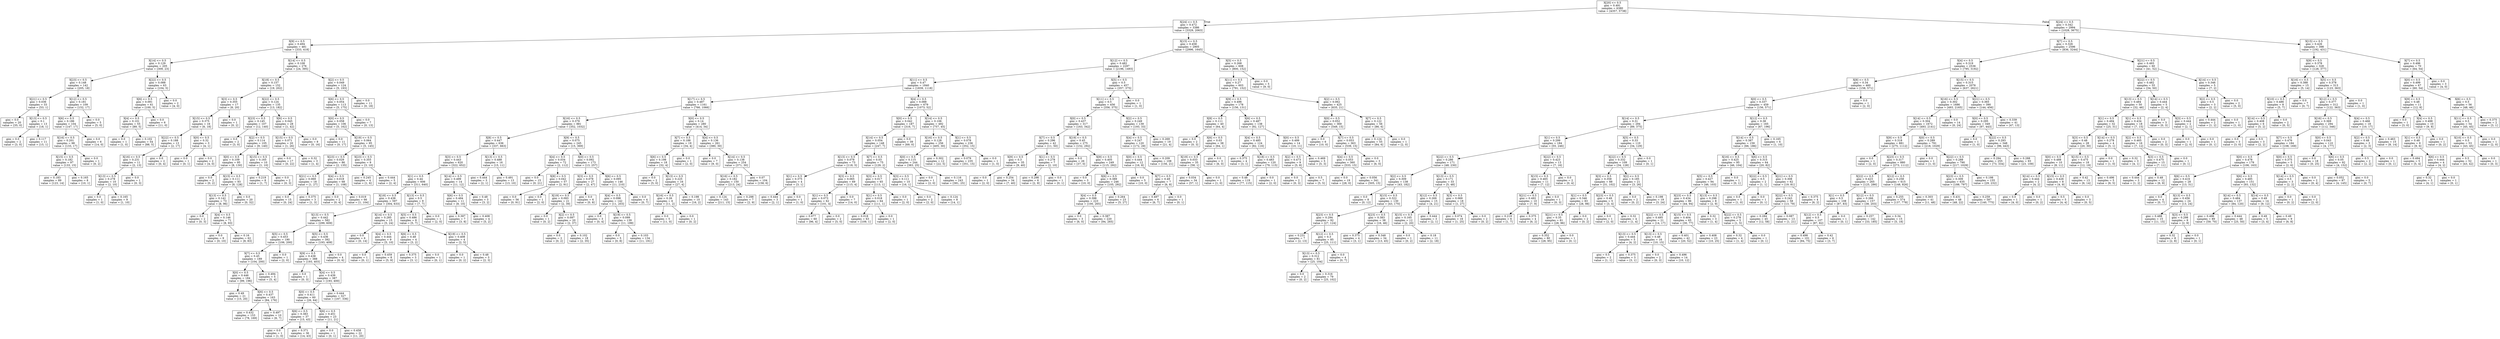 digraph Tree {
node [shape=box] ;
0 [label="X[20] <= 0.5\ngini = 0.491\nsamples = 6380\nvalue = [4357, 5738]"] ;
1 [label="X[24] <= 0.5\ngini = 0.472\nsamples = 3386\nvalue = [3329, 2063]"] ;
0 -> 1 [labeldistance=2.5, labelangle=45, headlabel="True"] ;
2 [label="X[9] <= 0.5\ngini = 0.494\nsamples = 481\nvalue = [333, 418]"] ;
1 -> 2 ;
3 [label="X[14] <= 0.5\ngini = 0.129\nsamples = 205\nvalue = [309, 23]"] ;
2 -> 3 ;
4 [label="X[23] <= 0.5\ngini = 0.148\nsamples = 142\nvalue = [205, 18]"] ;
3 -> 4 ;
5 [label="X[21] <= 0.5\ngini = 0.036\nsamples = 33\nvalue = [53, 1]"] ;
4 -> 5 ;
6 [label="gini = 0.0\nsamples = 20\nvalue = [35, 0]"] ;
5 -> 6 ;
7 [label="X[13] <= 0.5\ngini = 0.1\nsamples = 13\nvalue = [18, 1]"] ;
5 -> 7 ;
8 [label="gini = 0.0\nsamples = 2\nvalue = [3, 0]"] ;
7 -> 8 ;
9 [label="gini = 0.117\nsamples = 11\nvalue = [15, 1]"] ;
7 -> 9 ;
10 [label="X[12] <= 0.5\ngini = 0.181\nsamples = 109\nvalue = [152, 17]"] ;
4 -> 10 ;
11 [label="X[6] <= 0.5\ngini = 0.186\nsamples = 104\nvalue = [147, 17]"] ;
10 -> 11 ;
12 [label="X[16] <= 0.5\ngini = 0.201\nsamples = 98\nvalue = [133, 17]"] ;
11 -> 12 ;
13 [label="X[15] <= 0.5\ngini = 0.182\nsamples = 97\nvalue = [133, 15]"] ;
12 -> 13 ;
14 [label="gini = 0.183\nsamples = 89\nvalue = [123, 14]"] ;
13 -> 14 ;
15 [label="gini = 0.165\nsamples = 8\nvalue = [10, 1]"] ;
13 -> 15 ;
16 [label="gini = 0.0\nsamples = 1\nvalue = [0, 2]"] ;
12 -> 16 ;
17 [label="gini = 0.0\nsamples = 6\nvalue = [14, 0]"] ;
11 -> 17 ;
18 [label="gini = 0.0\nsamples = 5\nvalue = [5, 0]"] ;
10 -> 18 ;
19 [label="X[22] <= 0.5\ngini = 0.088\nsamples = 63\nvalue = [104, 5]"] ;
3 -> 19 ;
20 [label="X[6] <= 0.5\ngini = 0.091\nsamples = 61\nvalue = [100, 5]"] ;
19 -> 20 ;
21 [label="X[4] <= 0.5\ngini = 0.101\nsamples = 55\nvalue = [89, 5]"] ;
20 -> 21 ;
22 [label="gini = 0.0\nsamples = 1\nvalue = [1, 0]"] ;
21 -> 22 ;
23 [label="gini = 0.102\nsamples = 54\nvalue = [88, 5]"] ;
21 -> 23 ;
24 [label="gini = 0.0\nsamples = 6\nvalue = [11, 0]"] ;
20 -> 24 ;
25 [label="gini = 0.0\nsamples = 2\nvalue = [4, 0]"] ;
19 -> 25 ;
26 [label="X[14] <= 0.5\ngini = 0.108\nsamples = 276\nvalue = [24, 395]"] ;
2 -> 26 ;
27 [label="X[18] <= 0.5\ngini = 0.157\nsamples = 152\nvalue = [19, 202]"] ;
26 -> 27 ;
28 [label="X[3] <= 0.5\ngini = 0.355\nsamples = 17\nvalue = [6, 20]"] ;
27 -> 28 ;
29 [label="X[15] <= 0.5\ngini = 0.375\nsamples = 16\nvalue = [6, 18]"] ;
28 -> 29 ;
30 [label="X[22] <= 0.5\ngini = 0.188\nsamples = 13\nvalue = [2, 17]"] ;
29 -> 30 ;
31 [label="X[16] <= 0.5\ngini = 0.231\nsamples = 11\nvalue = [2, 13]"] ;
30 -> 31 ;
32 [label="X[13] <= 0.5\ngini = 0.278\nsamples = 10\nvalue = [2, 10]"] ;
31 -> 32 ;
33 [label="gini = 0.0\nsamples = 1\nvalue = [1, 0]"] ;
32 -> 33 ;
34 [label="gini = 0.165\nsamples = 9\nvalue = [1, 10]"] ;
32 -> 34 ;
35 [label="gini = 0.0\nsamples = 1\nvalue = [0, 3]"] ;
31 -> 35 ;
36 [label="gini = 0.0\nsamples = 2\nvalue = [0, 4]"] ;
30 -> 36 ;
37 [label="X[0] <= 0.5\ngini = 0.32\nsamples = 3\nvalue = [4, 1]"] ;
29 -> 37 ;
38 [label="gini = 0.0\nsamples = 1\nvalue = [0, 1]"] ;
37 -> 38 ;
39 [label="gini = 0.0\nsamples = 2\nvalue = [4, 0]"] ;
37 -> 39 ;
40 [label="gini = 0.0\nsamples = 1\nvalue = [0, 2]"] ;
28 -> 40 ;
41 [label="X[22] <= 0.5\ngini = 0.124\nsamples = 135\nvalue = [13, 182]"] ;
27 -> 41 ;
42 [label="X[23] <= 0.5\ngini = 0.145\nsamples = 107\nvalue = [12, 140]"] ;
41 -> 42 ;
43 [label="gini = 0.0\nsamples = 2\nvalue = [3, 0]"] ;
42 -> 43 ;
44 [label="X[2] <= 0.5\ngini = 0.114\nsamples = 105\nvalue = [9, 140]"] ;
42 -> 44 ;
45 [label="X[0] <= 0.5\ngini = 0.109\nsamples = 95\nvalue = [8, 130]"] ;
44 -> 45 ;
46 [label="gini = 0.0\nsamples = 2\nvalue = [0, 2]"] ;
45 -> 46 ;
47 [label="X[15] <= 0.5\ngini = 0.111\nsamples = 93\nvalue = [8, 128]"] ;
45 -> 47 ;
48 [label="X[13] <= 0.5\ngini = 0.142\nsamples = 73\nvalue = [8, 96]"] ;
47 -> 48 ;
49 [label="gini = 0.0\nsamples = 2\nvalue = [0, 3]"] ;
48 -> 49 ;
50 [label="X[4] <= 0.5\ngini = 0.146\nsamples = 71\nvalue = [8, 93]"] ;
48 -> 50 ;
51 [label="gini = 0.0\nsamples = 9\nvalue = [0, 10]"] ;
50 -> 51 ;
52 [label="gini = 0.16\nsamples = 62\nvalue = [8, 83]"] ;
50 -> 52 ;
53 [label="gini = 0.0\nsamples = 20\nvalue = [0, 32]"] ;
47 -> 53 ;
54 [label="X[15] <= 0.5\ngini = 0.165\nsamples = 10\nvalue = [1, 10]"] ;
44 -> 54 ;
55 [label="gini = 0.219\nsamples = 8\nvalue = [1, 7]"] ;
54 -> 55 ;
56 [label="gini = 0.0\nsamples = 2\nvalue = [0, 3]"] ;
54 -> 56 ;
57 [label="X[6] <= 0.5\ngini = 0.045\nsamples = 28\nvalue = [1, 42]"] ;
41 -> 57 ;
58 [label="X[15] <= 0.5\ngini = 0.071\nsamples = 20\nvalue = [1, 26]"] ;
57 -> 58 ;
59 [label="gini = 0.0\nsamples = 17\nvalue = [0, 22]"] ;
58 -> 59 ;
60 [label="gini = 0.32\nsamples = 3\nvalue = [1, 4]"] ;
58 -> 60 ;
61 [label="gini = 0.0\nsamples = 8\nvalue = [0, 16]"] ;
57 -> 61 ;
62 [label="X[2] <= 0.5\ngini = 0.049\nsamples = 124\nvalue = [5, 193]"] ;
26 -> 62 ;
63 [label="X[6] <= 0.5\ngini = 0.054\nsamples = 113\nvalue = [5, 175]"] ;
62 -> 63 ;
64 [label="X[0] <= 0.5\ngini = 0.058\nsamples = 106\nvalue = [5, 162]"] ;
63 -> 64 ;
65 [label="gini = 0.0\nsamples = 11\nvalue = [0, 17]"] ;
64 -> 65 ;
66 [label="X[19] <= 0.5\ngini = 0.064\nsamples = 95\nvalue = [5, 145]"] ;
64 -> 66 ;
67 [label="X[23] <= 0.5\ngini = 0.029\nsamples = 86\nvalue = [2, 135]"] ;
66 -> 67 ;
68 [label="X[21] <= 0.5\ngini = 0.069\nsamples = 18\nvalue = [1, 27]"] ;
67 -> 68 ;
69 [label="gini = 0.0\nsamples = 15\nvalue = [0, 24]"] ;
68 -> 69 ;
70 [label="gini = 0.375\nsamples = 3\nvalue = [1, 3]"] ;
68 -> 70 ;
71 [label="X[4] <= 0.5\ngini = 0.018\nsamples = 68\nvalue = [1, 108]"] ;
67 -> 71 ;
72 [label="gini = 0.0\nsamples = 2\nvalue = [0, 4]"] ;
71 -> 72 ;
73 [label="gini = 0.019\nsamples = 66\nvalue = [1, 104]"] ;
71 -> 73 ;
74 [label="X[23] <= 0.5\ngini = 0.355\nsamples = 9\nvalue = [3, 10]"] ;
66 -> 74 ;
75 [label="gini = 0.245\nsamples = 4\nvalue = [1, 6]"] ;
74 -> 75 ;
76 [label="gini = 0.444\nsamples = 5\nvalue = [2, 4]"] ;
74 -> 76 ;
77 [label="gini = 0.0\nsamples = 7\nvalue = [0, 13]"] ;
63 -> 77 ;
78 [label="gini = 0.0\nsamples = 11\nvalue = [0, 18]"] ;
62 -> 78 ;
79 [label="X[15] <= 0.5\ngini = 0.458\nsamples = 2905\nvalue = [2996, 1645]"] ;
1 -> 79 ;
80 [label="X[12] <= 0.5\ngini = 0.482\nsamples = 2297\nvalue = [2196, 1493]"] ;
79 -> 80 ;
81 [label="X[11] <= 0.5\ngini = 0.47\nsamples = 1840\nvalue = [1839, 1118]"] ;
80 -> 81 ;
82 [label="X[17] <= 0.5\ngini = 0.487\nsamples = 1161\nvalue = [766, 1066]"] ;
81 -> 82 ;
83 [label="X[16] <= 0.5\ngini = 0.379\nsamples = 881\nvalue = [352, 1032]"] ;
82 -> 83 ;
84 [label="X[8] <= 0.5\ngini = 0.447\nsamples = 636\nvalue = [337, 663]"] ;
83 -> 84 ;
85 [label="X[3] <= 0.5\ngini = 0.443\nsamples = 620\nvalue = [322, 652]"] ;
84 -> 85 ;
86 [label="X[1] <= 0.5\ngini = 0.44\nsamples = 606\nvalue = [311, 640]"] ;
85 -> 86 ;
87 [label="X[18] <= 0.5\ngini = 0.438\nsamples = 597\nvalue = [304, 633]"] ;
86 -> 87 ;
88 [label="X[13] <= 0.5\ngini = 0.442\nsamples = 582\nvalue = [299, 609]"] ;
87 -> 88 ;
89 [label="X[5] <= 0.5\ngini = 0.453\nsamples = 190\nvalue = [106, 200]"] ;
88 -> 89 ;
90 [label="X[7] <= 0.5\ngini = 0.45\nsamples = 189\nvalue = [104, 200]"] ;
89 -> 90 ;
91 [label="X[0] <= 0.5\ngini = 0.446\nsamples = 184\nvalue = [99, 196]"] ;
90 -> 91 ;
92 [label="gini = 0.49\nsamples = 21\nvalue = [15, 20]"] ;
91 -> 92 ;
93 [label="X[6] <= 0.5\ngini = 0.437\nsamples = 163\nvalue = [84, 176]"] ;
91 -> 93 ;
94 [label="gini = 0.432\nsamples = 153\nvalue = [78, 169]"] ;
93 -> 94 ;
95 [label="gini = 0.497\nsamples = 10\nvalue = [6, 7]"] ;
93 -> 95 ;
96 [label="gini = 0.494\nsamples = 5\nvalue = [5, 4]"] ;
90 -> 96 ;
97 [label="gini = 0.0\nsamples = 1\nvalue = [2, 0]"] ;
89 -> 97 ;
98 [label="X[5] <= 0.5\ngini = 0.436\nsamples = 392\nvalue = [193, 409]"] ;
88 -> 98 ;
99 [label="X[9] <= 0.5\ngini = 0.438\nsamples = 388\nvalue = [193, 403]"] ;
98 -> 99 ;
100 [label="gini = 0.0\nsamples = 1\nvalue = [0, 3]"] ;
99 -> 100 ;
101 [label="X[4] <= 0.5\ngini = 0.439\nsamples = 387\nvalue = [193, 400]"] ;
99 -> 101 ;
102 [label="X[0] <= 0.5\ngini = 0.411\nsamples = 60\nvalue = [26, 64]"] ;
101 -> 102 ;
103 [label="X[6] <= 0.5\ngini = 0.383\nsamples = 37\nvalue = [15, 43]"] ;
102 -> 103 ;
104 [label="gini = 0.0\nsamples = 1\nvalue = [1, 0]"] ;
103 -> 104 ;
105 [label="gini = 0.371\nsamples = 36\nvalue = [14, 43]"] ;
103 -> 105 ;
106 [label="X[6] <= 0.5\ngini = 0.451\nsamples = 23\nvalue = [11, 21]"] ;
102 -> 106 ;
107 [label="gini = 0.0\nsamples = 1\nvalue = [0, 1]"] ;
106 -> 107 ;
108 [label="gini = 0.458\nsamples = 22\nvalue = [11, 20]"] ;
106 -> 108 ;
109 [label="gini = 0.444\nsamples = 327\nvalue = [167, 336]"] ;
101 -> 109 ;
110 [label="gini = 0.0\nsamples = 4\nvalue = [0, 6]"] ;
98 -> 110 ;
111 [label="X[14] <= 0.5\ngini = 0.285\nsamples = 15\nvalue = [5, 24]"] ;
87 -> 111 ;
112 [label="gini = 0.0\nsamples = 6\nvalue = [0, 14]"] ;
111 -> 112 ;
113 [label="X[4] <= 0.5\ngini = 0.444\nsamples = 9\nvalue = [5, 10]"] ;
111 -> 113 ;
114 [label="gini = 0.0\nsamples = 1\nvalue = [0, 1]"] ;
113 -> 114 ;
115 [label="gini = 0.459\nsamples = 8\nvalue = [5, 9]"] ;
113 -> 115 ;
116 [label="X[13] <= 0.5\ngini = 0.5\nsamples = 9\nvalue = [7, 7]"] ;
86 -> 116 ;
117 [label="X[5] <= 0.5\ngini = 0.486\nsamples = 8\nvalue = [5, 7]"] ;
116 -> 117 ;
118 [label="X[6] <= 0.5\ngini = 0.48\nsamples = 4\nvalue = [3, 2]"] ;
117 -> 118 ;
119 [label="gini = 0.375\nsamples = 3\nvalue = [3, 1]"] ;
118 -> 119 ;
120 [label="gini = 0.0\nsamples = 1\nvalue = [0, 1]"] ;
118 -> 120 ;
121 [label="X[19] <= 0.5\ngini = 0.408\nsamples = 4\nvalue = [2, 5]"] ;
117 -> 121 ;
122 [label="gini = 0.0\nsamples = 1\nvalue = [0, 2]"] ;
121 -> 122 ;
123 [label="gini = 0.48\nsamples = 3\nvalue = [2, 3]"] ;
121 -> 123 ;
124 [label="gini = 0.0\nsamples = 1\nvalue = [2, 0]"] ;
116 -> 124 ;
125 [label="X[14] <= 0.5\ngini = 0.499\nsamples = 14\nvalue = [11, 12]"] ;
85 -> 125 ;
126 [label="X[6] <= 0.5\ngini = 0.494\nsamples = 11\nvalue = [8, 10]"] ;
125 -> 126 ;
127 [label="gini = 0.397\nsamples = 7\nvalue = [3, 8]"] ;
126 -> 127 ;
128 [label="gini = 0.408\nsamples = 4\nvalue = [5, 2]"] ;
126 -> 128 ;
129 [label="gini = 0.48\nsamples = 3\nvalue = [3, 2]"] ;
125 -> 129 ;
130 [label="X[13] <= 0.5\ngini = 0.488\nsamples = 16\nvalue = [15, 11]"] ;
84 -> 130 ;
131 [label="gini = 0.444\nsamples = 3\nvalue = [2, 1]"] ;
130 -> 131 ;
132 [label="gini = 0.491\nsamples = 13\nvalue = [13, 10]"] ;
130 -> 132 ;
133 [label="X[9] <= 0.5\ngini = 0.075\nsamples = 245\nvalue = [15, 369]"] ;
83 -> 133 ;
134 [label="X[4] <= 0.5\ngini = 0.034\nsamples = 72\nvalue = [2, 112]"] ;
133 -> 134 ;
135 [label="gini = 0.0\nsamples = 15\nvalue = [0, 21]"] ;
134 -> 135 ;
136 [label="X[8] <= 0.5\ngini = 0.042\nsamples = 57\nvalue = [2, 91]"] ;
134 -> 136 ;
137 [label="gini = 0.0\nsamples = 56\nvalue = [0, 91]"] ;
136 -> 137 ;
138 [label="gini = 0.0\nsamples = 1\nvalue = [2, 0]"] ;
136 -> 138 ;
139 [label="X[0] <= 0.5\ngini = 0.092\nsamples = 173\nvalue = [13, 257]"] ;
133 -> 139 ;
140 [label="X[3] <= 0.5\ngini = 0.078\nsamples = 27\nvalue = [2, 47]"] ;
139 -> 140 ;
141 [label="X[19] <= 0.5\ngini = 0.093\nsamples = 21\nvalue = [2, 39]"] ;
140 -> 141 ;
142 [label="gini = 0.0\nsamples = 1\nvalue = [0, 2]"] ;
141 -> 142 ;
143 [label="X[2] <= 0.5\ngini = 0.097\nsamples = 20\nvalue = [2, 37]"] ;
141 -> 143 ;
144 [label="gini = 0.0\nsamples = 2\nvalue = [0, 2]"] ;
143 -> 144 ;
145 [label="gini = 0.102\nsamples = 18\nvalue = [2, 35]"] ;
143 -> 145 ;
146 [label="gini = 0.0\nsamples = 6\nvalue = [0, 8]"] ;
140 -> 146 ;
147 [label="X[6] <= 0.5\ngini = 0.095\nsamples = 146\nvalue = [11, 210]"] ;
139 -> 147 ;
148 [label="X[4] <= 0.5\ngini = 0.098\nsamples = 142\nvalue = [11, 203]"] ;
147 -> 148 ;
149 [label="gini = 0.0\nsamples = 3\nvalue = [0, 4]"] ;
148 -> 149 ;
150 [label="X[19] <= 0.5\ngini = 0.099\nsamples = 139\nvalue = [11, 199]"] ;
148 -> 150 ;
151 [label="gini = 0.0\nsamples = 5\nvalue = [0, 8]"] ;
150 -> 151 ;
152 [label="gini = 0.103\nsamples = 134\nvalue = [11, 191]"] ;
150 -> 152 ;
153 [label="gini = 0.0\nsamples = 4\nvalue = [0, 7]"] ;
147 -> 153 ;
154 [label="X[0] <= 0.5\ngini = 0.14\nsamples = 280\nvalue = [414, 34]"] ;
82 -> 154 ;
155 [label="X[7] <= 0.5\ngini = 0.188\nsamples = 19\nvalue = [34, 4]"] ;
154 -> 155 ;
156 [label="X[6] <= 0.5\ngini = 0.198\nsamples = 18\nvalue = [32, 4]"] ;
155 -> 156 ;
157 [label="gini = 0.0\nsamples = 2\nvalue = [5, 0]"] ;
156 -> 157 ;
158 [label="X[13] <= 0.5\ngini = 0.225\nsamples = 16\nvalue = [27, 4]"] ;
156 -> 158 ;
159 [label="X[16] <= 0.5\ngini = 0.26\nsamples = 6\nvalue = [11, 2]"] ;
158 -> 159 ;
160 [label="gini = 0.0\nsamples = 5\nvalue = [11, 0]"] ;
159 -> 160 ;
161 [label="gini = 0.0\nsamples = 1\nvalue = [0, 2]"] ;
159 -> 161 ;
162 [label="gini = 0.198\nsamples = 10\nvalue = [16, 2]"] ;
158 -> 162 ;
163 [label="gini = 0.0\nsamples = 1\nvalue = [2, 0]"] ;
155 -> 163 ;
164 [label="X[4] <= 0.5\ngini = 0.136\nsamples = 261\nvalue = [380, 30]"] ;
154 -> 164 ;
165 [label="gini = 0.0\nsamples = 7\nvalue = [9, 0]"] ;
164 -> 165 ;
166 [label="X[14] <= 0.5\ngini = 0.138\nsamples = 254\nvalue = [371, 30]"] ;
164 -> 166 ;
167 [label="X[16] <= 0.5\ngini = 0.182\nsamples = 150\nvalue = [213, 24]"] ;
166 -> 167 ;
168 [label="gini = 0.124\nsamples = 143\nvalue = [211, 15]"] ;
167 -> 168 ;
169 [label="gini = 0.298\nsamples = 7\nvalue = [2, 9]"] ;
167 -> 169 ;
170 [label="gini = 0.07\nsamples = 104\nvalue = [158, 6]"] ;
166 -> 170 ;
171 [label="X[4] <= 0.5\ngini = 0.088\nsamples = 679\nvalue = [1073, 52]"] ;
81 -> 171 ;
172 [label="X[0] <= 0.5\ngini = 0.042\nsamples = 187\nvalue = [316, 7]"] ;
171 -> 172 ;
173 [label="X[14] <= 0.5\ngini = 0.054\nsamples = 148\nvalue = [247, 7]"] ;
172 -> 173 ;
174 [label="X[13] <= 0.5\ngini = 0.078\nsamples = 73\nvalue = [118, 5]"] ;
173 -> 174 ;
175 [label="X[1] <= 0.5\ngini = 0.375\nsamples = 4\nvalue = [3, 1]"] ;
174 -> 175 ;
176 [label="gini = 0.444\nsamples = 3\nvalue = [2, 1]"] ;
175 -> 176 ;
177 [label="gini = 0.0\nsamples = 1\nvalue = [1, 0]"] ;
175 -> 177 ;
178 [label="X[3] <= 0.5\ngini = 0.065\nsamples = 69\nvalue = [115, 4]"] ;
174 -> 178 ;
179 [label="X[1] <= 0.5\ngini = 0.073\nsamples = 62\nvalue = [101, 4]"] ;
178 -> 179 ;
180 [label="gini = 0.077\nsamples = 60\nvalue = [96, 4]"] ;
179 -> 180 ;
181 [label="gini = 0.0\nsamples = 2\nvalue = [5, 0]"] ;
179 -> 181 ;
182 [label="gini = 0.0\nsamples = 7\nvalue = [14, 0]"] ;
178 -> 182 ;
183 [label="X[7] <= 0.5\ngini = 0.03\nsamples = 75\nvalue = [129, 2]"] ;
173 -> 183 ;
184 [label="X[3] <= 0.5\ngini = 0.017\nsamples = 65\nvalue = [113, 1]"] ;
183 -> 184 ;
185 [label="X[1] <= 0.5\ngini = 0.018\nsamples = 64\nvalue = [111, 1]"] ;
184 -> 185 ;
186 [label="gini = 0.018\nsamples = 63\nvalue = [109, 1]"] ;
185 -> 186 ;
187 [label="gini = 0.0\nsamples = 1\nvalue = [2, 0]"] ;
185 -> 187 ;
188 [label="gini = 0.0\nsamples = 1\nvalue = [2, 0]"] ;
184 -> 188 ;
189 [label="X[3] <= 0.5\ngini = 0.111\nsamples = 10\nvalue = [16, 1]"] ;
183 -> 189 ;
190 [label="gini = 0.0\nsamples = 2\nvalue = [2, 0]"] ;
189 -> 190 ;
191 [label="gini = 0.124\nsamples = 8\nvalue = [14, 1]"] ;
189 -> 191 ;
192 [label="gini = 0.0\nsamples = 39\nvalue = [69, 0]"] ;
172 -> 192 ;
193 [label="X[14] <= 0.5\ngini = 0.106\nsamples = 492\nvalue = [757, 45]"] ;
171 -> 193 ;
194 [label="X[16] <= 0.5\ngini = 0.128\nsamples = 256\nvalue = [405, 30]"] ;
193 -> 194 ;
195 [label="X[0] <= 0.5\ngini = 0.115\nsamples = 244\nvalue = [383, 25]"] ;
194 -> 195 ;
196 [label="gini = 0.0\nsamples = 1\nvalue = [2, 0]"] ;
195 -> 196 ;
197 [label="gini = 0.116\nsamples = 243\nvalue = [381, 25]"] ;
195 -> 197 ;
198 [label="gini = 0.302\nsamples = 12\nvalue = [22, 5]"] ;
194 -> 198 ;
199 [label="X[1] <= 0.5\ngini = 0.078\nsamples = 236\nvalue = [352, 15]"] ;
193 -> 199 ;
200 [label="gini = 0.079\nsamples = 235\nvalue = [351, 15]"] ;
199 -> 200 ;
201 [label="gini = 0.0\nsamples = 1\nvalue = [1, 0]"] ;
199 -> 201 ;
202 [label="X[5] <= 0.5\ngini = 0.5\nsamples = 457\nvalue = [357, 375]"] ;
80 -> 202 ;
203 [label="X[11] <= 0.5\ngini = 0.5\nsamples = 456\nvalue = [356, 375]"] ;
202 -> 203 ;
204 [label="X[0] <= 0.5\ngini = 0.437\nsamples = 317\nvalue = [163, 342]"] ;
203 -> 204 ;
205 [label="X[7] <= 0.5\ngini = 0.296\nsamples = 42\nvalue = [11, 50]"] ;
204 -> 205 ;
206 [label="X[9] <= 0.5\ngini = 0.3\nsamples = 35\nvalue = [9, 40]"] ;
205 -> 206 ;
207 [label="gini = 0.0\nsamples = 1\nvalue = [2, 0]"] ;
206 -> 207 ;
208 [label="gini = 0.254\nsamples = 34\nvalue = [7, 40]"] ;
206 -> 208 ;
209 [label="X[1] <= 0.5\ngini = 0.278\nsamples = 7\nvalue = [2, 10]"] ;
205 -> 209 ;
210 [label="gini = 0.298\nsamples = 6\nvalue = [2, 9]"] ;
209 -> 210 ;
211 [label="gini = 0.0\nsamples = 1\nvalue = [0, 1]"] ;
209 -> 211 ;
212 [label="X[19] <= 0.5\ngini = 0.45\nsamples = 275\nvalue = [152, 292]"] ;
204 -> 212 ;
213 [label="gini = 0.0\nsamples = 26\nvalue = [37, 0]"] ;
212 -> 213 ;
214 [label="X[9] <= 0.5\ngini = 0.405\nsamples = 249\nvalue = [115, 292]"] ;
212 -> 214 ;
215 [label="gini = 0.0\nsamples = 3\nvalue = [10, 0]"] ;
214 -> 215 ;
216 [label="X[6] <= 0.5\ngini = 0.389\nsamples = 246\nvalue = [105, 292]"] ;
214 -> 216 ;
217 [label="X[4] <= 0.5\ngini = 0.398\nsamples = 223\nvalue = [100, 265]"] ;
216 -> 217 ;
218 [label="gini = 0.0\nsamples = 3\nvalue = [6, 0]"] ;
217 -> 218 ;
219 [label="gini = 0.387\nsamples = 220\nvalue = [94, 265]"] ;
217 -> 219 ;
220 [label="gini = 0.264\nsamples = 23\nvalue = [5, 27]"] ;
216 -> 220 ;
221 [label="X[2] <= 0.5\ngini = 0.249\nsamples = 139\nvalue = [193, 33]"] ;
203 -> 221 ;
222 [label="X[4] <= 0.5\ngini = 0.247\nsamples = 120\nvalue = [172, 29]"] ;
221 -> 222 ;
223 [label="X[0] <= 0.5\ngini = 0.444\nsamples = 12\nvalue = [16, 8]"] ;
222 -> 223 ;
224 [label="gini = 0.0\nsamples = 5\nvalue = [10, 0]"] ;
223 -> 224 ;
225 [label="X[7] <= 0.5\ngini = 0.49\nsamples = 7\nvalue = [6, 8]"] ;
223 -> 225 ;
226 [label="gini = 0.497\nsamples = 6\nvalue = [6, 7]"] ;
225 -> 226 ;
227 [label="gini = 0.0\nsamples = 1\nvalue = [0, 1]"] ;
225 -> 227 ;
228 [label="gini = 0.209\nsamples = 108\nvalue = [156, 21]"] ;
222 -> 228 ;
229 [label="gini = 0.269\nsamples = 19\nvalue = [21, 4]"] ;
221 -> 229 ;
230 [label="gini = 0.0\nsamples = 1\nvalue = [1, 0]"] ;
202 -> 230 ;
231 [label="X[5] <= 0.5\ngini = 0.268\nsamples = 608\nvalue = [800, 152]"] ;
79 -> 231 ;
232 [label="X[11] <= 0.5\ngini = 0.27\nsamples = 603\nvalue = [791, 152]"] ;
231 -> 232 ;
233 [label="X[9] <= 0.5\ngini = 0.496\nsamples = 178\nvalue = [156, 131]"] ;
232 -> 233 ;
234 [label="X[8] <= 0.5\ngini = 0.111\nsamples = 40\nvalue = [64, 4]"] ;
233 -> 234 ;
235 [label="gini = 0.0\nsamples = 2\nvalue = [0, 3]"] ;
234 -> 235 ;
236 [label="X[6] <= 0.5\ngini = 0.03\nsamples = 38\nvalue = [64, 1]"] ;
234 -> 236 ;
237 [label="X[19] <= 0.5\ngini = 0.033\nsamples = 35\nvalue = [58, 1]"] ;
236 -> 237 ;
238 [label="gini = 0.034\nsamples = 34\nvalue = [57, 1]"] ;
237 -> 238 ;
239 [label="gini = 0.0\nsamples = 1\nvalue = [1, 0]"] ;
237 -> 239 ;
240 [label="gini = 0.0\nsamples = 3\nvalue = [6, 0]"] ;
236 -> 240 ;
241 [label="X[6] <= 0.5\ngini = 0.487\nsamples = 138\nvalue = [92, 127]"] ;
233 -> 241 ;
242 [label="X[4] <= 0.5\ngini = 0.485\nsamples = 124\nvalue = [82, 116]"] ;
241 -> 242 ;
243 [label="gini = 0.375\nsamples = 4\nvalue = [3, 1]"] ;
242 -> 243 ;
244 [label="X[18] <= 0.5\ngini = 0.483\nsamples = 120\nvalue = [79, 115]"] ;
242 -> 244 ;
245 [label="gini = 0.48\nsamples = 119\nvalue = [77, 115]"] ;
244 -> 245 ;
246 [label="gini = 0.0\nsamples = 1\nvalue = [2, 0]"] ;
244 -> 246 ;
247 [label="X[0] <= 0.5\ngini = 0.499\nsamples = 14\nvalue = [10, 11]"] ;
241 -> 247 ;
248 [label="X[2] <= 0.5\ngini = 0.473\nsamples = 9\nvalue = [5, 8]"] ;
247 -> 248 ;
249 [label="gini = 0.0\nsamples = 2\nvalue = [0, 3]"] ;
248 -> 249 ;
250 [label="gini = 0.5\nsamples = 7\nvalue = [5, 5]"] ;
248 -> 250 ;
251 [label="gini = 0.469\nsamples = 5\nvalue = [5, 3]"] ;
247 -> 251 ;
252 [label="X[2] <= 0.5\ngini = 0.062\nsamples = 425\nvalue = [635, 21]"] ;
232 -> 252 ;
253 [label="X[0] <= 0.5\ngini = 0.052\nsamples = 369\nvalue = [549, 15]"] ;
252 -> 253 ;
254 [label="gini = 0.0\nsamples = 6\nvalue = [10, 0]"] ;
253 -> 254 ;
255 [label="X[7] <= 0.5\ngini = 0.053\nsamples = 363\nvalue = [539, 15]"] ;
253 -> 255 ;
256 [label="X[4] <= 0.5\ngini = 0.053\nsamples = 360\nvalue = [533, 15]"] ;
255 -> 256 ;
257 [label="gini = 0.0\nsamples = 19\nvalue = [28, 0]"] ;
256 -> 257 ;
258 [label="gini = 0.056\nsamples = 341\nvalue = [505, 15]"] ;
256 -> 258 ;
259 [label="gini = 0.0\nsamples = 3\nvalue = [6, 0]"] ;
255 -> 259 ;
260 [label="X[7] <= 0.5\ngini = 0.122\nsamples = 56\nvalue = [86, 6]"] ;
252 -> 260 ;
261 [label="gini = 0.124\nsamples = 55\nvalue = [84, 6]"] ;
260 -> 261 ;
262 [label="gini = 0.0\nsamples = 1\nvalue = [2, 0]"] ;
260 -> 262 ;
263 [label="gini = 0.0\nsamples = 5\nvalue = [9, 0]"] ;
231 -> 263 ;
264 [label="X[24] <= 0.5\ngini = 0.342\nsamples = 2994\nvalue = [1028, 3675]"] ;
0 -> 264 [labeldistance=2.5, labelangle=-45, headlabel="False"] ;
265 [label="X[7] <= 0.5\ngini = 0.326\nsamples = 2596\nvalue = [836, 3244]"] ;
264 -> 265 ;
266 [label="X[4] <= 0.5\ngini = 0.319\nsamples = 2536\nvalue = [795, 3192]"] ;
265 -> 266 ;
267 [label="X[8] <= 0.5\ngini = 0.34\nsamples = 460\nvalue = [158, 571]"] ;
266 -> 267 ;
268 [label="X[0] <= 0.5\ngini = 0.337\nsamples = 459\nvalue = [156, 571]"] ;
267 -> 268 ;
269 [label="X[14] <= 0.5\ngini = 0.31\nsamples = 294\nvalue = [89, 375]"] ;
268 -> 269 ;
270 [label="X[1] <= 0.5\ngini = 0.299\nsamples = 184\nvalue = [55, 246]"] ;
269 -> 270 ;
271 [label="X[22] <= 0.5\ngini = 0.286\nsamples = 171\nvalue = [48, 230]"] ;
270 -> 271 ;
272 [label="X[2] <= 0.5\ngini = 0.309\nsamples = 138\nvalue = [43, 182]"] ;
271 -> 272 ;
273 [label="gini = 0.0\nsamples = 8\nvalue = [0, 12]"] ;
272 -> 273 ;
274 [label="X[15] <= 0.5\ngini = 0.322\nsamples = 130\nvalue = [43, 170]"] ;
272 -> 274 ;
275 [label="X[23] <= 0.5\ngini = 0.294\nsamples = 92\nvalue = [27, 124]"] ;
274 -> 275 ;
276 [label="gini = 0.231\nsamples = 7\nvalue = [2, 13]"] ;
275 -> 276 ;
277 [label="X[12] <= 0.5\ngini = 0.3\nsamples = 85\nvalue = [25, 111]"] ;
275 -> 277 ;
278 [label="X[13] <= 0.5\ngini = 0.312\nsamples = 81\nvalue = [25, 104]"] ;
277 -> 278 ;
279 [label="gini = 0.0\nsamples = 2\nvalue = [0, 2]"] ;
278 -> 279 ;
280 [label="gini = 0.316\nsamples = 79\nvalue = [25, 102]"] ;
278 -> 280 ;
281 [label="gini = 0.0\nsamples = 4\nvalue = [0, 7]"] ;
277 -> 281 ;
282 [label="X[23] <= 0.5\ngini = 0.383\nsamples = 38\nvalue = [16, 46]"] ;
274 -> 282 ;
283 [label="gini = 0.375\nsamples = 4\nvalue = [3, 1]"] ;
282 -> 283 ;
284 [label="gini = 0.348\nsamples = 34\nvalue = [13, 45]"] ;
282 -> 284 ;
285 [label="X[13] <= 0.5\ngini = 0.171\nsamples = 33\nvalue = [5, 48]"] ;
271 -> 285 ;
286 [label="X[12] <= 0.5\ngini = 0.269\nsamples = 15\nvalue = [4, 21]"] ;
285 -> 286 ;
287 [label="X[15] <= 0.5\ngini = 0.165\nsamples = 12\nvalue = [2, 20]"] ;
286 -> 287 ;
288 [label="gini = 0.0\nsamples = 1\nvalue = [0, 2]"] ;
287 -> 288 ;
289 [label="gini = 0.18\nsamples = 11\nvalue = [2, 18]"] ;
287 -> 289 ;
290 [label="gini = 0.444\nsamples = 3\nvalue = [2, 1]"] ;
286 -> 290 ;
291 [label="X[3] <= 0.5\ngini = 0.069\nsamples = 18\nvalue = [1, 27]"] ;
285 -> 291 ;
292 [label="gini = 0.074\nsamples = 16\nvalue = [1, 25]"] ;
291 -> 292 ;
293 [label="gini = 0.0\nsamples = 2\nvalue = [0, 2]"] ;
291 -> 293 ;
294 [label="X[22] <= 0.5\ngini = 0.423\nsamples = 13\nvalue = [7, 16]"] ;
270 -> 294 ;
295 [label="X[15] <= 0.5\ngini = 0.465\nsamples = 11\nvalue = [7, 12]"] ;
294 -> 295 ;
296 [label="X[21] <= 0.5\ngini = 0.492\nsamples = 10\nvalue = [7, 9]"] ;
295 -> 296 ;
297 [label="gini = 0.219\nsamples = 6\nvalue = [1, 7]"] ;
296 -> 297 ;
298 [label="gini = 0.375\nsamples = 4\nvalue = [6, 2]"] ;
296 -> 298 ;
299 [label="gini = 0.0\nsamples = 1\nvalue = [0, 3]"] ;
295 -> 299 ;
300 [label="gini = 0.0\nsamples = 2\nvalue = [0, 4]"] ;
294 -> 300 ;
301 [label="X[5] <= 0.5\ngini = 0.33\nsamples = 110\nvalue = [34, 129]"] ;
269 -> 301 ;
302 [label="X[22] <= 0.5\ngini = 0.332\nsamples = 109\nvalue = [34, 128]"] ;
301 -> 302 ;
303 [label="X[3] <= 0.5\ngini = 0.358\nsamples = 88\nvalue = [31, 102]"] ;
302 -> 303 ;
304 [label="X[1] <= 0.5\ngini = 0.346\nsamples = 83\nvalue = [28, 98]"] ;
303 -> 304 ;
305 [label="X[21] <= 0.5\ngini = 0.35\nsamples = 81\nvalue = [28, 96]"] ;
304 -> 305 ;
306 [label="gini = 0.352\nsamples = 80\nvalue = [28, 95]"] ;
305 -> 306 ;
307 [label="gini = 0.0\nsamples = 1\nvalue = [0, 1]"] ;
305 -> 307 ;
308 [label="gini = 0.0\nsamples = 2\nvalue = [0, 2]"] ;
304 -> 308 ;
309 [label="X[23] <= 0.5\ngini = 0.49\nsamples = 5\nvalue = [3, 4]"] ;
303 -> 309 ;
310 [label="gini = 0.0\nsamples = 1\nvalue = [2, 0]"] ;
309 -> 310 ;
311 [label="gini = 0.32\nsamples = 4\nvalue = [1, 4]"] ;
309 -> 311 ;
312 [label="X[2] <= 0.5\ngini = 0.185\nsamples = 21\nvalue = [3, 26]"] ;
302 -> 312 ;
313 [label="gini = 0.0\nsamples = 2\nvalue = [0, 2]"] ;
312 -> 313 ;
314 [label="gini = 0.198\nsamples = 19\nvalue = [3, 24]"] ;
312 -> 314 ;
315 [label="gini = 0.0\nsamples = 1\nvalue = [0, 1]"] ;
301 -> 315 ;
316 [label="X[12] <= 0.5\ngini = 0.38\nsamples = 165\nvalue = [67, 196]"] ;
268 -> 316 ;
317 [label="X[14] <= 0.5\ngini = 0.387\nsamples = 159\nvalue = [66, 186]"] ;
316 -> 317 ;
318 [label="X[16] <= 0.5\ngini = 0.425\nsamples = 95\nvalue = [46, 104]"] ;
317 -> 318 ;
319 [label="X[5] <= 0.5\ngini = 0.427\nsamples = 94\nvalue = [46, 103]"] ;
318 -> 319 ;
320 [label="X[23] <= 0.5\ngini = 0.434\nsamples = 86\nvalue = [44, 94]"] ;
319 -> 320 ;
321 [label="X[22] <= 0.5\ngini = 0.495\nsamples = 21\nvalue = [14, 17]"] ;
320 -> 321 ;
322 [label="X[13] <= 0.5\ngini = 0.444\nsamples = 5\nvalue = [4, 2]"] ;
321 -> 322 ;
323 [label="gini = 0.5\nsamples = 2\nvalue = [1, 1]"] ;
322 -> 323 ;
324 [label="gini = 0.375\nsamples = 3\nvalue = [3, 1]"] ;
322 -> 324 ;
325 [label="X[13] <= 0.5\ngini = 0.48\nsamples = 16\nvalue = [10, 15]"] ;
321 -> 325 ;
326 [label="gini = 0.0\nsamples = 2\nvalue = [0, 3]"] ;
325 -> 326 ;
327 [label="gini = 0.496\nsamples = 14\nvalue = [10, 12]"] ;
325 -> 327 ;
328 [label="X[15] <= 0.5\ngini = 0.404\nsamples = 65\nvalue = [30, 77]"] ;
320 -> 328 ;
329 [label="gini = 0.401\nsamples = 42\nvalue = [20, 52]"] ;
328 -> 329 ;
330 [label="gini = 0.408\nsamples = 23\nvalue = [10, 25]"] ;
328 -> 330 ;
331 [label="X[13] <= 0.5\ngini = 0.298\nsamples = 8\nvalue = [2, 9]"] ;
319 -> 331 ;
332 [label="gini = 0.32\nsamples = 3\nvalue = [1, 4]"] ;
331 -> 332 ;
333 [label="X[22] <= 0.5\ngini = 0.278\nsamples = 5\nvalue = [1, 5]"] ;
331 -> 333 ;
334 [label="gini = 0.32\nsamples = 4\nvalue = [1, 4]"] ;
333 -> 334 ;
335 [label="gini = 0.0\nsamples = 1\nvalue = [0, 1]"] ;
333 -> 335 ;
336 [label="gini = 0.0\nsamples = 1\nvalue = [0, 1]"] ;
318 -> 336 ;
337 [label="X[6] <= 0.5\ngini = 0.315\nsamples = 64\nvalue = [20, 82]"] ;
317 -> 337 ;
338 [label="X[22] <= 0.5\ngini = 0.5\nsamples = 2\nvalue = [1, 1]"] ;
337 -> 338 ;
339 [label="gini = 0.0\nsamples = 1\nvalue = [1, 0]"] ;
338 -> 339 ;
340 [label="gini = 0.0\nsamples = 1\nvalue = [0, 1]"] ;
338 -> 340 ;
341 [label="X[21] <= 0.5\ngini = 0.308\nsamples = 62\nvalue = [19, 81]"] ;
337 -> 341 ;
342 [label="X[22] <= 0.5\ngini = 0.243\nsamples = 58\nvalue = [13, 79]"] ;
341 -> 342 ;
343 [label="gini = 0.284\nsamples = 45\nvalue = [12, 58]"] ;
342 -> 343 ;
344 [label="gini = 0.087\nsamples = 13\nvalue = [1, 21]"] ;
342 -> 344 ;
345 [label="gini = 0.375\nsamples = 4\nvalue = [6, 2]"] ;
341 -> 345 ;
346 [label="gini = 0.165\nsamples = 6\nvalue = [1, 10]"] ;
316 -> 346 ;
347 [label="gini = 0.0\nsamples = 1\nvalue = [2, 0]"] ;
267 -> 347 ;
348 [label="X[15] <= 0.5\ngini = 0.315\nsamples = 2076\nvalue = [637, 2621]"] ;
266 -> 348 ;
349 [label="X[16] <= 0.5\ngini = 0.302\nsamples = 1686\nvalue = [493, 2165]"] ;
348 -> 349 ;
350 [label="X[14] <= 0.5\ngini = 0.304\nsamples = 1672\nvalue = [493, 2141]"] ;
349 -> 350 ;
351 [label="X[9] <= 0.5\ngini = 0.318\nsamples = 881\nvalue = [275, 1112]"] ;
350 -> 351 ;
352 [label="gini = 0.0\nsamples = 1\nvalue = [2, 0]"] ;
351 -> 352 ;
353 [label="X[23] <= 0.5\ngini = 0.317\nsamples = 880\nvalue = [273, 1112]"] ;
351 -> 353 ;
354 [label="X[22] <= 0.5\ngini = 0.423\nsamples = 265\nvalue = [125, 286]"] ;
353 -> 354 ;
355 [label="X[1] <= 0.5\ngini = 0.5\nsamples = 108\nvalue = [87, 83]"] ;
354 -> 355 ;
356 [label="X[12] <= 0.5\ngini = 0.5\nsamples = 107\nvalue = [87, 82]"] ;
355 -> 356 ;
357 [label="gini = 0.498\nsamples = 101\nvalue = [84, 75]"] ;
356 -> 357 ;
358 [label="gini = 0.42\nsamples = 6\nvalue = [3, 7]"] ;
356 -> 358 ;
359 [label="gini = 0.0\nsamples = 1\nvalue = [0, 1]"] ;
355 -> 359 ;
360 [label="X[12] <= 0.5\ngini = 0.266\nsamples = 157\nvalue = [38, 203]"] ;
354 -> 360 ;
361 [label="gini = 0.257\nsamples = 142\nvalue = [33, 185]"] ;
360 -> 361 ;
362 [label="gini = 0.34\nsamples = 15\nvalue = [5, 18]"] ;
360 -> 362 ;
363 [label="X[12] <= 0.5\ngini = 0.258\nsamples = 615\nvalue = [148, 826]"] ;
353 -> 363 ;
364 [label="gini = 0.255\nsamples = 574\nvalue = [137, 778]"] ;
363 -> 364 ;
365 [label="gini = 0.303\nsamples = 41\nvalue = [11, 48]"] ;
363 -> 365 ;
366 [label="X[0] <= 0.5\ngini = 0.289\nsamples = 791\nvalue = [218, 1029]"] ;
350 -> 366 ;
367 [label="gini = 0.0\nsamples = 1\nvalue = [1, 0]"] ;
366 -> 367 ;
368 [label="X[22] <= 0.5\ngini = 0.288\nsamples = 790\nvalue = [217, 1029]"] ;
366 -> 368 ;
369 [label="X[23] <= 0.5\ngini = 0.309\nsamples = 635\nvalue = [188, 797]"] ;
368 -> 369 ;
370 [label="gini = 0.431\nsamples = 48\nvalue = [48, 22]"] ;
369 -> 370 ;
371 [label="gini = 0.259\nsamples = 587\nvalue = [140, 775]"] ;
369 -> 371 ;
372 [label="gini = 0.198\nsamples = 155\nvalue = [29, 232]"] ;
368 -> 372 ;
373 [label="gini = 0.0\nsamples = 14\nvalue = [0, 24]"] ;
349 -> 373 ;
374 [label="X[21] <= 0.5\ngini = 0.365\nsamples = 390\nvalue = [144, 456]"] ;
348 -> 374 ;
375 [label="X[0] <= 0.5\ngini = 0.295\nsamples = 349\nvalue = [97, 443]"] ;
374 -> 375 ;
376 [label="gini = 0.0\nsamples = 1\nvalue = [1, 0]"] ;
375 -> 376 ;
377 [label="X[22] <= 0.5\ngini = 0.293\nsamples = 348\nvalue = [96, 443]"] ;
375 -> 377 ;
378 [label="gini = 0.294\nsamples = 255\nvalue = [73, 334]"] ;
377 -> 378 ;
379 [label="gini = 0.288\nsamples = 93\nvalue = [23, 109]"] ;
377 -> 379 ;
380 [label="gini = 0.339\nsamples = 41\nvalue = [47, 13]"] ;
374 -> 380 ;
381 [label="X[21] <= 0.5\ngini = 0.493\nsamples = 60\nvalue = [41, 52]"] ;
265 -> 381 ;
382 [label="X[22] <= 0.5\ngini = 0.482\nsamples = 55\nvalue = [34, 50]"] ;
381 -> 382 ;
383 [label="X[13] <= 0.5\ngini = 0.484\nsamples = 50\nvalue = [32, 46]"] ;
382 -> 383 ;
384 [label="X[1] <= 0.5\ngini = 0.494\nsamples = 32\nvalue = [25, 31]"] ;
383 -> 384 ;
385 [label="X[3] <= 0.5\ngini = 0.48\nsamples = 28\nvalue = [20, 30]"] ;
384 -> 385 ;
386 [label="X[0] <= 0.5\ngini = 0.488\nsamples = 10\nvalue = [8, 11]"] ;
385 -> 386 ;
387 [label="X[14] <= 0.5\ngini = 0.444\nsamples = 2\nvalue = [4, 2]"] ;
386 -> 387 ;
388 [label="gini = 0.0\nsamples = 1\nvalue = [4, 0]"] ;
387 -> 388 ;
389 [label="gini = 0.0\nsamples = 1\nvalue = [0, 2]"] ;
387 -> 389 ;
390 [label="X[15] <= 0.5\ngini = 0.426\nsamples = 8\nvalue = [4, 9]"] ;
386 -> 390 ;
391 [label="gini = 0.5\nsamples = 5\nvalue = [4, 4]"] ;
390 -> 391 ;
392 [label="gini = 0.0\nsamples = 3\nvalue = [0, 5]"] ;
390 -> 392 ;
393 [label="X[15] <= 0.5\ngini = 0.475\nsamples = 18\nvalue = [12, 19]"] ;
385 -> 393 ;
394 [label="gini = 0.42\nsamples = 13\nvalue = [6, 14]"] ;
393 -> 394 ;
395 [label="gini = 0.496\nsamples = 5\nvalue = [6, 5]"] ;
393 -> 395 ;
396 [label="X[14] <= 0.5\ngini = 0.278\nsamples = 4\nvalue = [5, 1]"] ;
384 -> 396 ;
397 [label="gini = 0.0\nsamples = 1\nvalue = [1, 0]"] ;
396 -> 397 ;
398 [label="gini = 0.32\nsamples = 3\nvalue = [4, 1]"] ;
396 -> 398 ;
399 [label="X[1] <= 0.5\ngini = 0.434\nsamples = 18\nvalue = [7, 15]"] ;
383 -> 399 ;
400 [label="X[2] <= 0.5\ngini = 0.465\nsamples = 16\nvalue = [7, 12]"] ;
399 -> 400 ;
401 [label="X[3] <= 0.5\ngini = 0.475\nsamples = 15\nvalue = [7, 11]"] ;
400 -> 401 ;
402 [label="gini = 0.444\nsamples = 3\nvalue = [1, 2]"] ;
401 -> 402 ;
403 [label="gini = 0.48\nsamples = 12\nvalue = [6, 9]"] ;
401 -> 403 ;
404 [label="gini = 0.0\nsamples = 1\nvalue = [0, 1]"] ;
400 -> 404 ;
405 [label="gini = 0.0\nsamples = 2\nvalue = [0, 3]"] ;
399 -> 405 ;
406 [label="X[14] <= 0.5\ngini = 0.444\nsamples = 5\nvalue = [2, 4]"] ;
382 -> 406 ;
407 [label="gini = 0.0\nsamples = 3\nvalue = [0, 3]"] ;
406 -> 407 ;
408 [label="X[3] <= 0.5\ngini = 0.444\nsamples = 2\nvalue = [2, 1]"] ;
406 -> 408 ;
409 [label="gini = 0.0\nsamples = 1\nvalue = [2, 0]"] ;
408 -> 409 ;
410 [label="gini = 0.0\nsamples = 1\nvalue = [0, 1]"] ;
408 -> 410 ;
411 [label="X[14] <= 0.5\ngini = 0.346\nsamples = 5\nvalue = [7, 2]"] ;
381 -> 411 ;
412 [label="X[2] <= 0.5\ngini = 0.5\nsamples = 3\nvalue = [2, 2]"] ;
411 -> 412 ;
413 [label="gini = 0.444\nsamples = 2\nvalue = [1, 2]"] ;
412 -> 413 ;
414 [label="gini = 0.0\nsamples = 1\nvalue = [1, 0]"] ;
412 -> 414 ;
415 [label="gini = 0.0\nsamples = 2\nvalue = [5, 0]"] ;
411 -> 415 ;
416 [label="X[15] <= 0.5\ngini = 0.426\nsamples = 398\nvalue = [192, 431]"] ;
264 -> 416 ;
417 [label="X[9] <= 0.5\ngini = 0.378\nsamples = 328\nvalue = [128, 377]"] ;
416 -> 417 ;
418 [label="X[16] <= 0.5\ngini = 0.388\nsamples = 15\nvalue = [5, 14]"] ;
417 -> 418 ;
419 [label="X[10] <= 0.5\ngini = 0.486\nsamples = 8\nvalue = [5, 7]"] ;
418 -> 419 ;
420 [label="X[14] <= 0.5\ngini = 0.408\nsamples = 6\nvalue = [5, 2]"] ;
419 -> 420 ;
421 [label="gini = 0.0\nsamples = 3\nvalue = [3, 0]"] ;
420 -> 421 ;
422 [label="gini = 0.5\nsamples = 3\nvalue = [2, 2]"] ;
420 -> 422 ;
423 [label="gini = 0.0\nsamples = 2\nvalue = [0, 5]"] ;
419 -> 423 ;
424 [label="gini = 0.0\nsamples = 7\nvalue = [0, 7]"] ;
418 -> 424 ;
425 [label="X[5] <= 0.5\ngini = 0.378\nsamples = 313\nvalue = [123, 363]"] ;
417 -> 425 ;
426 [label="X[12] <= 0.5\ngini = 0.377\nsamples = 312\nvalue = [122, 363]"] ;
425 -> 426 ;
427 [label="X[16] <= 0.5\ngini = 0.369\nsamples = 294\nvalue = [112, 346]"] ;
426 -> 427 ;
428 [label="X[7] <= 0.5\ngini = 0.476\nsamples = 184\nvalue = [108, 169]"] ;
427 -> 428 ;
429 [label="X[0] <= 0.5\ngini = 0.478\nsamples = 179\nvalue = [106, 163]"] ;
428 -> 429 ;
430 [label="X[6] <= 0.5\ngini = 0.416\nsamples = 28\nvalue = [13, 31]"] ;
429 -> 430 ;
431 [label="gini = 0.0\nsamples = 4\nvalue = [0, 7]"] ;
430 -> 431 ;
432 [label="X[13] <= 0.5\ngini = 0.456\nsamples = 24\nvalue = [13, 24]"] ;
430 -> 432 ;
433 [label="gini = 0.488\nsamples = 15\nvalue = [11, 15]"] ;
432 -> 433 ;
434 [label="X[3] <= 0.5\ngini = 0.298\nsamples = 9\nvalue = [2, 9]"] ;
432 -> 434 ;
435 [label="gini = 0.32\nsamples = 8\nvalue = [2, 8]"] ;
434 -> 435 ;
436 [label="gini = 0.0\nsamples = 1\nvalue = [0, 1]"] ;
434 -> 436 ;
437 [label="X[6] <= 0.5\ngini = 0.485\nsamples = 151\nvalue = [93, 132]"] ;
429 -> 437 ;
438 [label="X[14] <= 0.5\ngini = 0.484\nsamples = 137\nvalue = [84, 120]"] ;
437 -> 438 ;
439 [label="gini = 0.496\nsamples = 89\nvalue = [59, 70]"] ;
438 -> 439 ;
440 [label="gini = 0.444\nsamples = 48\nvalue = [25, 50]"] ;
438 -> 440 ;
441 [label="X[14] <= 0.5\ngini = 0.49\nsamples = 14\nvalue = [9, 12]"] ;
437 -> 441 ;
442 [label="gini = 0.49\nsamples = 5\nvalue = [3, 4]"] ;
441 -> 442 ;
443 [label="gini = 0.49\nsamples = 9\nvalue = [6, 8]"] ;
441 -> 443 ;
444 [label="X[0] <= 0.5\ngini = 0.375\nsamples = 5\nvalue = [2, 6]"] ;
428 -> 444 ;
445 [label="X[14] <= 0.5\ngini = 0.5\nsamples = 3\nvalue = [2, 2]"] ;
444 -> 445 ;
446 [label="gini = 0.0\nsamples = 1\nvalue = [0, 2]"] ;
445 -> 446 ;
447 [label="gini = 0.0\nsamples = 2\nvalue = [2, 0]"] ;
445 -> 447 ;
448 [label="gini = 0.0\nsamples = 2\nvalue = [0, 4]"] ;
444 -> 448 ;
449 [label="X[0] <= 0.5\ngini = 0.043\nsamples = 110\nvalue = [4, 177]"] ;
427 -> 449 ;
450 [label="gini = 0.0\nsamples = 18\nvalue = [0, 25]"] ;
449 -> 450 ;
451 [label="X[6] <= 0.5\ngini = 0.05\nsamples = 92\nvalue = [4, 152]"] ;
449 -> 451 ;
452 [label="gini = 0.052\nsamples = 87\nvalue = [4, 145]"] ;
451 -> 452 ;
453 [label="gini = 0.0\nsamples = 5\nvalue = [0, 7]"] ;
451 -> 453 ;
454 [label="X[4] <= 0.5\ngini = 0.466\nsamples = 18\nvalue = [10, 17]"] ;
426 -> 454 ;
455 [label="X[2] <= 0.5\ngini = 0.48\nsamples = 3\nvalue = [2, 3]"] ;
454 -> 455 ;
456 [label="gini = 0.5\nsamples = 2\nvalue = [2, 2]"] ;
455 -> 456 ;
457 [label="gini = 0.0\nsamples = 1\nvalue = [0, 1]"] ;
455 -> 457 ;
458 [label="gini = 0.463\nsamples = 15\nvalue = [8, 14]"] ;
454 -> 458 ;
459 [label="gini = 0.0\nsamples = 1\nvalue = [1, 0]"] ;
425 -> 459 ;
460 [label="X[7] <= 0.5\ngini = 0.496\nsamples = 70\nvalue = [64, 54]"] ;
416 -> 460 ;
461 [label="X[0] <= 0.5\ngini = 0.499\nsamples = 67\nvalue = [60, 54]"] ;
460 -> 461 ;
462 [label="X[9] <= 0.5\ngini = 0.48\nsamples = 11\nvalue = [12, 8]"] ;
461 -> 462 ;
463 [label="gini = 0.0\nsamples = 1\nvalue = [3, 0]"] ;
462 -> 463 ;
464 [label="X[4] <= 0.5\ngini = 0.498\nsamples = 10\nvalue = [9, 8]"] ;
462 -> 464 ;
465 [label="X[1] <= 0.5\ngini = 0.48\nsamples = 9\nvalue = [9, 6]"] ;
464 -> 465 ;
466 [label="gini = 0.494\nsamples = 5\nvalue = [5, 4]"] ;
465 -> 466 ;
467 [label="X[6] <= 0.5\ngini = 0.444\nsamples = 4\nvalue = [4, 2]"] ;
465 -> 467 ;
468 [label="gini = 0.32\nsamples = 3\nvalue = [4, 1]"] ;
467 -> 468 ;
469 [label="gini = 0.0\nsamples = 1\nvalue = [0, 1]"] ;
467 -> 469 ;
470 [label="gini = 0.0\nsamples = 1\nvalue = [0, 2]"] ;
464 -> 470 ;
471 [label="X[6] <= 0.5\ngini = 0.5\nsamples = 56\nvalue = [48, 46]"] ;
461 -> 471 ;
472 [label="X[11] <= 0.5\ngini = 0.5\nsamples = 54\nvalue = [45, 45]"] ;
471 -> 472 ;
473 [label="X[10] <= 0.5\ngini = 0.5\nsamples = 53\nvalue = [43, 45]"] ;
472 -> 473 ;
474 [label="gini = 0.5\nsamples = 52\nvalue = [43, 42]"] ;
473 -> 474 ;
475 [label="gini = 0.0\nsamples = 1\nvalue = [0, 3]"] ;
473 -> 475 ;
476 [label="gini = 0.0\nsamples = 1\nvalue = [2, 0]"] ;
472 -> 476 ;
477 [label="gini = 0.375\nsamples = 2\nvalue = [3, 1]"] ;
471 -> 477 ;
478 [label="gini = 0.0\nsamples = 3\nvalue = [4, 0]"] ;
460 -> 478 ;
}